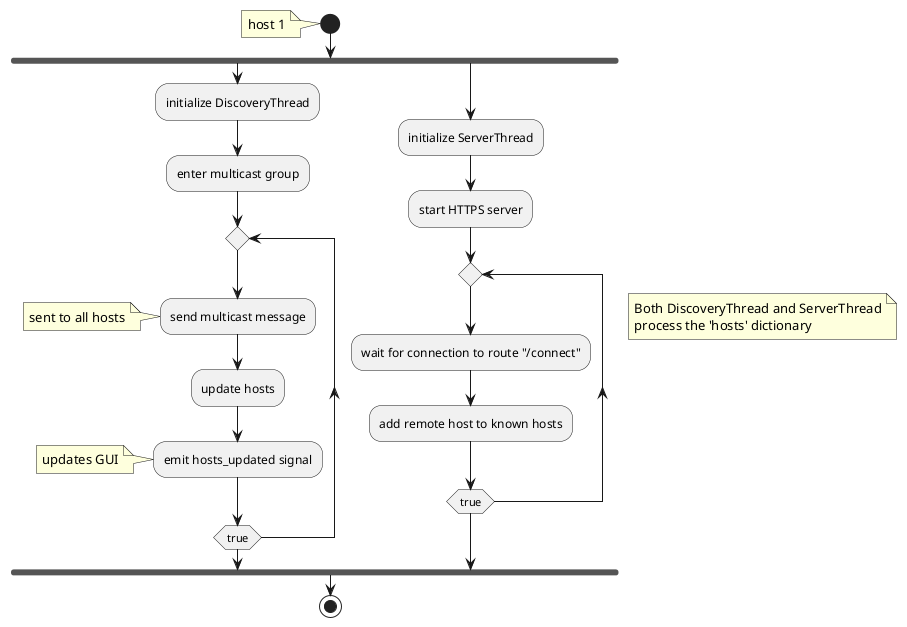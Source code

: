 @startuml
start
    note left
        host 1
    end note
fork
:initialize DiscoveryThread;
:enter multicast group;
repeat
    :send multicast message;
    note left
        sent to all hosts
    end note
    :update hosts;
    :emit hosts_updated signal;
    note left
        updates GUI
    end note
repeat while (true)
fork again
    :initialize ServerThread;
    :start HTTPS server;
    repeat
        :wait for connection to route "/connect";
        :add remote host to known hosts;
    repeat while (true)

end fork
    note right
  Both DiscoveryThread and ServerThread
  process the 'hosts' dictionary
end note
stop
@enduml